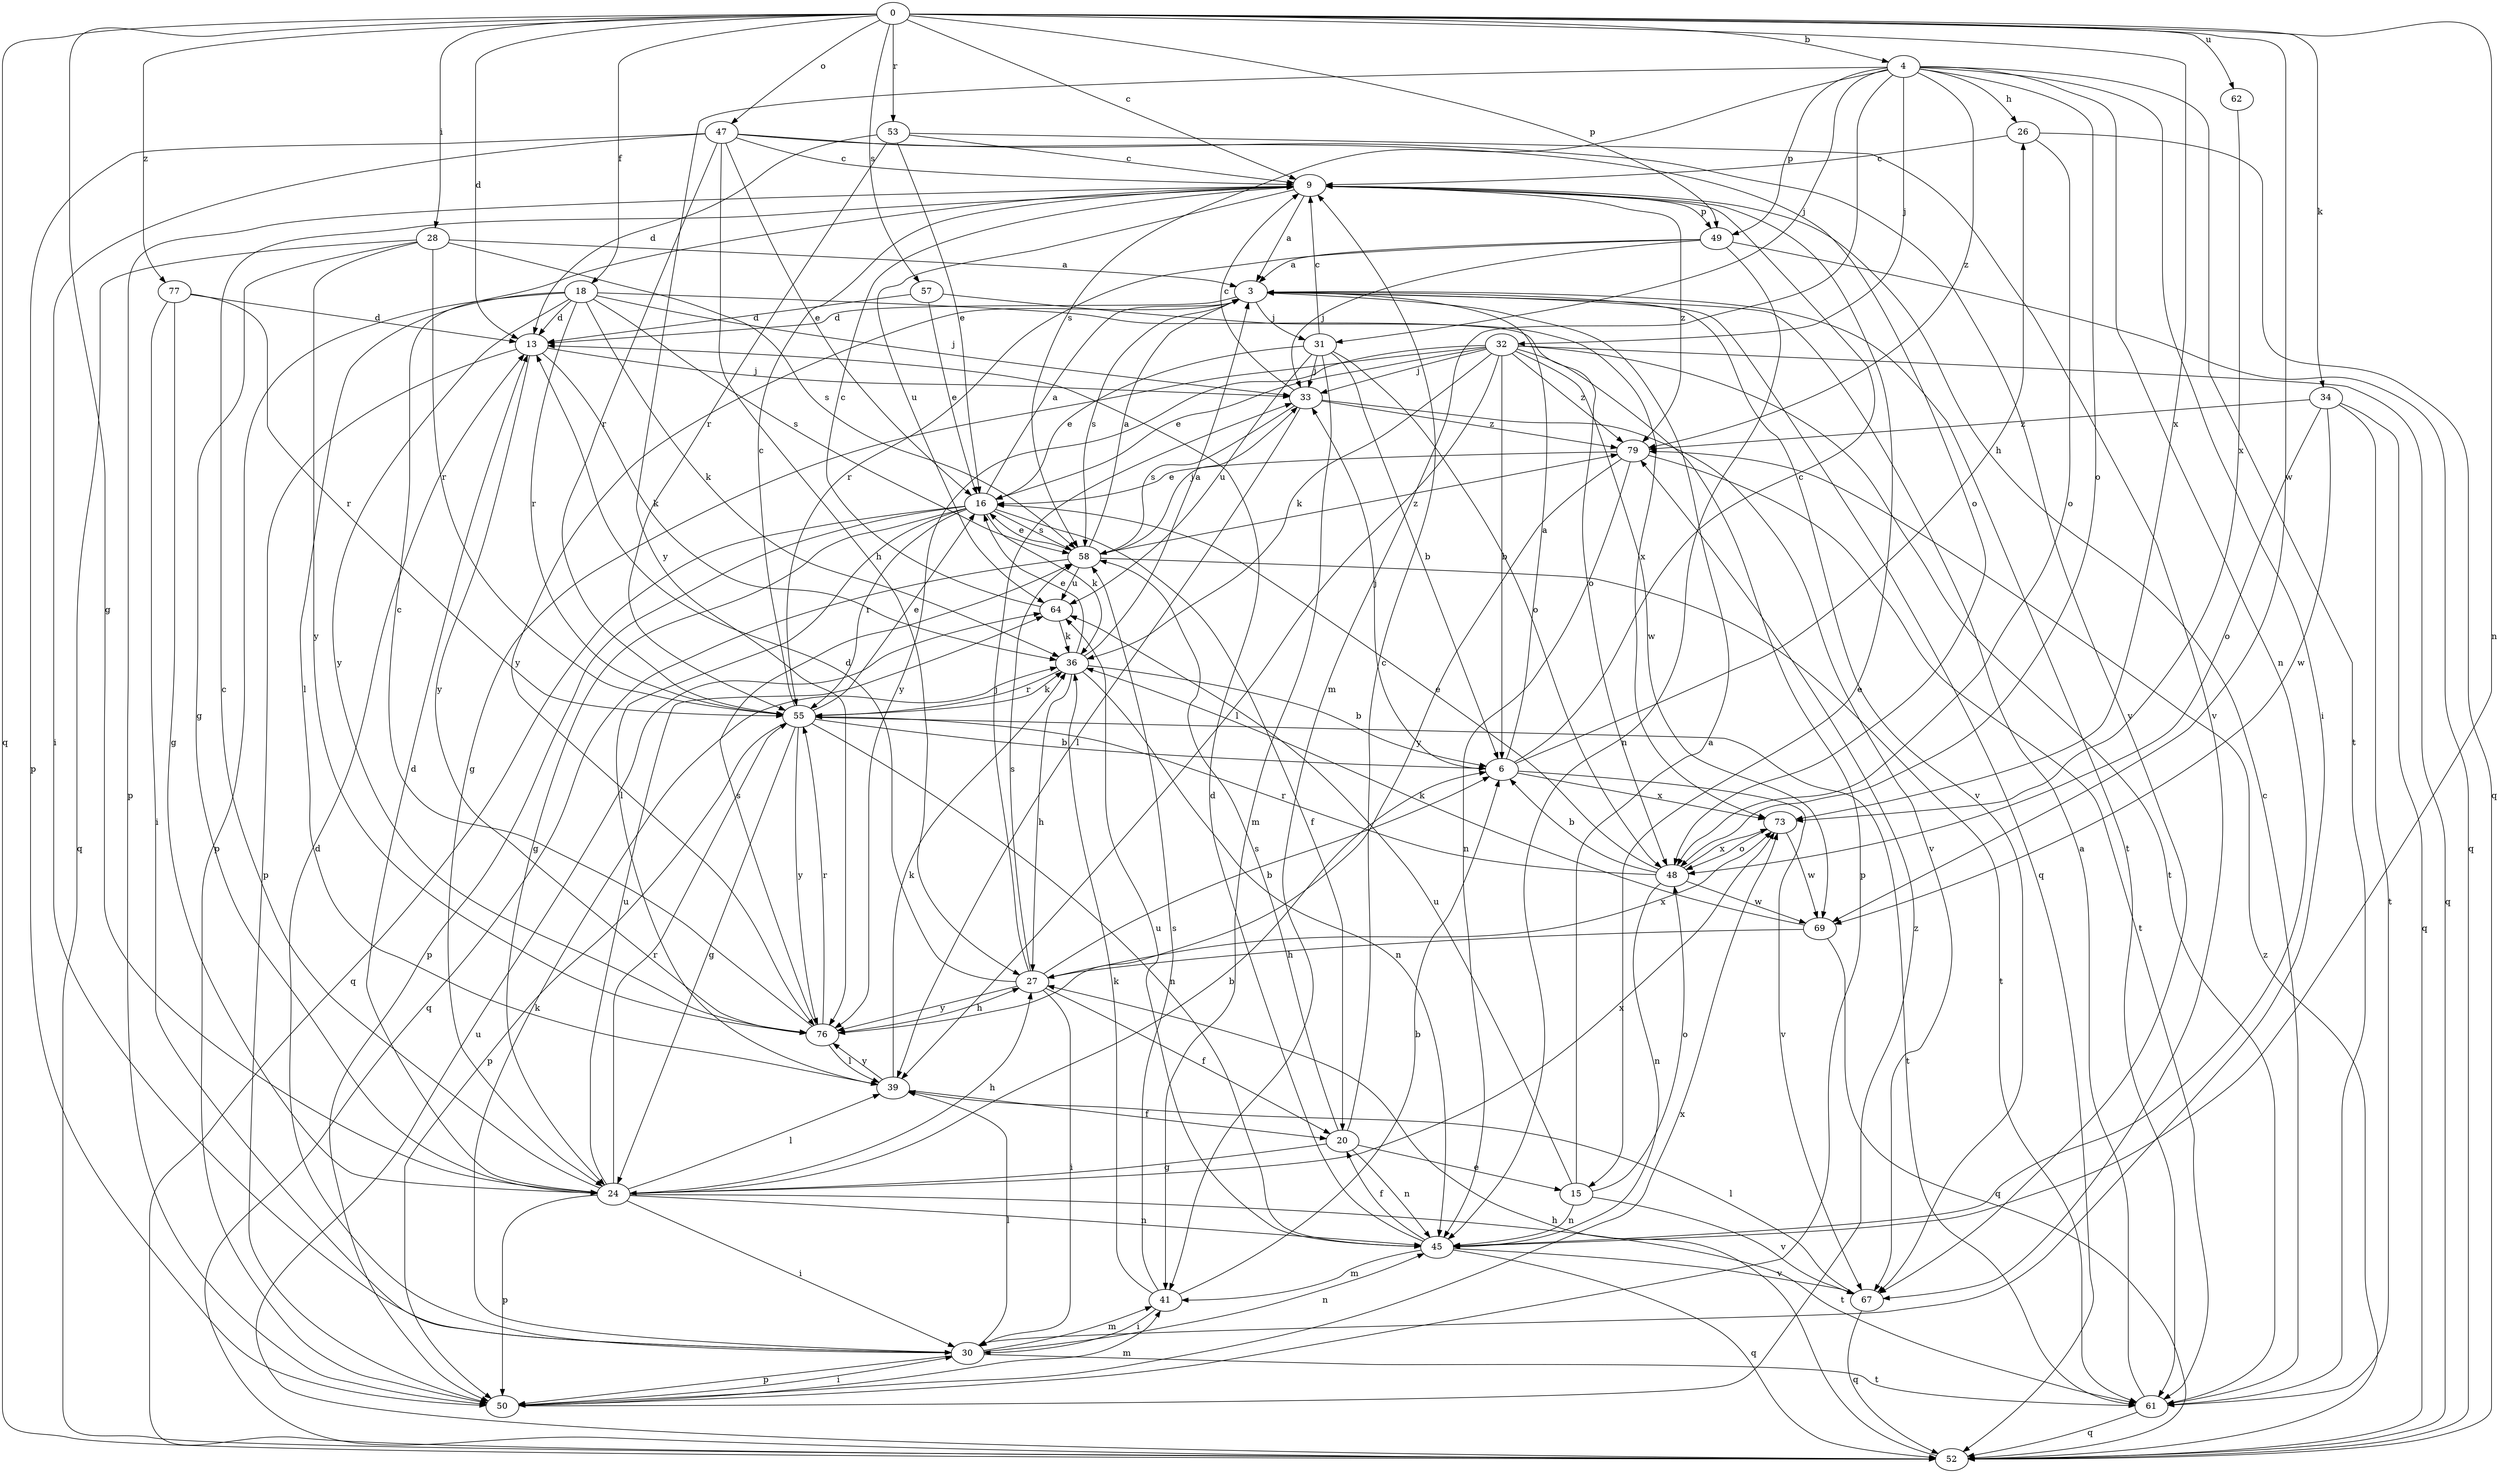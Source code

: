 strict digraph  {
0;
3;
4;
6;
9;
13;
15;
16;
18;
20;
24;
26;
27;
28;
30;
31;
32;
33;
34;
36;
39;
41;
45;
47;
48;
49;
50;
52;
53;
55;
57;
58;
61;
62;
64;
67;
69;
73;
76;
77;
79;
0 -> 4  [label=b];
0 -> 9  [label=c];
0 -> 13  [label=d];
0 -> 18  [label=f];
0 -> 24  [label=g];
0 -> 28  [label=i];
0 -> 34  [label=k];
0 -> 45  [label=n];
0 -> 47  [label=o];
0 -> 49  [label=p];
0 -> 52  [label=q];
0 -> 53  [label=r];
0 -> 57  [label=s];
0 -> 62  [label=u];
0 -> 69  [label=w];
0 -> 73  [label=x];
0 -> 77  [label=z];
3 -> 13  [label=d];
3 -> 31  [label=j];
3 -> 52  [label=q];
3 -> 58  [label=s];
3 -> 61  [label=t];
3 -> 67  [label=v];
3 -> 76  [label=y];
4 -> 26  [label=h];
4 -> 30  [label=i];
4 -> 31  [label=j];
4 -> 32  [label=j];
4 -> 41  [label=m];
4 -> 45  [label=n];
4 -> 48  [label=o];
4 -> 49  [label=p];
4 -> 58  [label=s];
4 -> 61  [label=t];
4 -> 76  [label=y];
4 -> 79  [label=z];
6 -> 3  [label=a];
6 -> 9  [label=c];
6 -> 26  [label=h];
6 -> 33  [label=j];
6 -> 67  [label=v];
6 -> 73  [label=x];
9 -> 3  [label=a];
9 -> 15  [label=e];
9 -> 49  [label=p];
9 -> 50  [label=p];
9 -> 64  [label=u];
9 -> 79  [label=z];
13 -> 33  [label=j];
13 -> 36  [label=k];
13 -> 50  [label=p];
13 -> 76  [label=y];
15 -> 3  [label=a];
15 -> 45  [label=n];
15 -> 48  [label=o];
15 -> 64  [label=u];
15 -> 67  [label=v];
16 -> 3  [label=a];
16 -> 20  [label=f];
16 -> 24  [label=g];
16 -> 36  [label=k];
16 -> 39  [label=l];
16 -> 50  [label=p];
16 -> 52  [label=q];
16 -> 55  [label=r];
16 -> 58  [label=s];
18 -> 13  [label=d];
18 -> 33  [label=j];
18 -> 36  [label=k];
18 -> 39  [label=l];
18 -> 48  [label=o];
18 -> 50  [label=p];
18 -> 55  [label=r];
18 -> 58  [label=s];
18 -> 76  [label=y];
20 -> 9  [label=c];
20 -> 15  [label=e];
20 -> 24  [label=g];
20 -> 45  [label=n];
20 -> 58  [label=s];
24 -> 6  [label=b];
24 -> 9  [label=c];
24 -> 13  [label=d];
24 -> 27  [label=h];
24 -> 30  [label=i];
24 -> 39  [label=l];
24 -> 45  [label=n];
24 -> 50  [label=p];
24 -> 55  [label=r];
24 -> 61  [label=t];
24 -> 64  [label=u];
24 -> 73  [label=x];
26 -> 9  [label=c];
26 -> 48  [label=o];
26 -> 52  [label=q];
27 -> 6  [label=b];
27 -> 13  [label=d];
27 -> 20  [label=f];
27 -> 30  [label=i];
27 -> 33  [label=j];
27 -> 58  [label=s];
27 -> 73  [label=x];
27 -> 76  [label=y];
28 -> 3  [label=a];
28 -> 24  [label=g];
28 -> 52  [label=q];
28 -> 55  [label=r];
28 -> 58  [label=s];
28 -> 76  [label=y];
30 -> 13  [label=d];
30 -> 36  [label=k];
30 -> 39  [label=l];
30 -> 41  [label=m];
30 -> 45  [label=n];
30 -> 50  [label=p];
30 -> 61  [label=t];
31 -> 6  [label=b];
31 -> 9  [label=c];
31 -> 16  [label=e];
31 -> 33  [label=j];
31 -> 41  [label=m];
31 -> 48  [label=o];
31 -> 64  [label=u];
32 -> 6  [label=b];
32 -> 16  [label=e];
32 -> 24  [label=g];
32 -> 33  [label=j];
32 -> 36  [label=k];
32 -> 39  [label=l];
32 -> 50  [label=p];
32 -> 52  [label=q];
32 -> 61  [label=t];
32 -> 69  [label=w];
32 -> 76  [label=y];
32 -> 79  [label=z];
33 -> 9  [label=c];
33 -> 39  [label=l];
33 -> 58  [label=s];
33 -> 67  [label=v];
33 -> 79  [label=z];
34 -> 48  [label=o];
34 -> 52  [label=q];
34 -> 61  [label=t];
34 -> 69  [label=w];
34 -> 79  [label=z];
36 -> 3  [label=a];
36 -> 6  [label=b];
36 -> 16  [label=e];
36 -> 27  [label=h];
36 -> 45  [label=n];
36 -> 55  [label=r];
39 -> 20  [label=f];
39 -> 36  [label=k];
39 -> 76  [label=y];
41 -> 6  [label=b];
41 -> 30  [label=i];
41 -> 36  [label=k];
41 -> 58  [label=s];
45 -> 13  [label=d];
45 -> 20  [label=f];
45 -> 41  [label=m];
45 -> 52  [label=q];
45 -> 64  [label=u];
45 -> 67  [label=v];
47 -> 9  [label=c];
47 -> 16  [label=e];
47 -> 27  [label=h];
47 -> 30  [label=i];
47 -> 48  [label=o];
47 -> 50  [label=p];
47 -> 55  [label=r];
47 -> 67  [label=v];
48 -> 6  [label=b];
48 -> 16  [label=e];
48 -> 45  [label=n];
48 -> 55  [label=r];
48 -> 69  [label=w];
48 -> 73  [label=x];
49 -> 3  [label=a];
49 -> 33  [label=j];
49 -> 45  [label=n];
49 -> 52  [label=q];
49 -> 55  [label=r];
50 -> 30  [label=i];
50 -> 41  [label=m];
50 -> 73  [label=x];
50 -> 79  [label=z];
52 -> 27  [label=h];
52 -> 64  [label=u];
52 -> 79  [label=z];
53 -> 9  [label=c];
53 -> 13  [label=d];
53 -> 16  [label=e];
53 -> 55  [label=r];
53 -> 67  [label=v];
55 -> 6  [label=b];
55 -> 9  [label=c];
55 -> 16  [label=e];
55 -> 24  [label=g];
55 -> 36  [label=k];
55 -> 45  [label=n];
55 -> 50  [label=p];
55 -> 61  [label=t];
55 -> 76  [label=y];
57 -> 13  [label=d];
57 -> 16  [label=e];
57 -> 73  [label=x];
58 -> 3  [label=a];
58 -> 16  [label=e];
58 -> 33  [label=j];
58 -> 52  [label=q];
58 -> 61  [label=t];
58 -> 64  [label=u];
58 -> 79  [label=z];
61 -> 3  [label=a];
61 -> 9  [label=c];
61 -> 52  [label=q];
62 -> 73  [label=x];
64 -> 9  [label=c];
64 -> 36  [label=k];
67 -> 39  [label=l];
67 -> 52  [label=q];
69 -> 27  [label=h];
69 -> 36  [label=k];
69 -> 52  [label=q];
73 -> 48  [label=o];
73 -> 69  [label=w];
76 -> 9  [label=c];
76 -> 27  [label=h];
76 -> 39  [label=l];
76 -> 55  [label=r];
76 -> 58  [label=s];
77 -> 13  [label=d];
77 -> 24  [label=g];
77 -> 30  [label=i];
77 -> 55  [label=r];
79 -> 16  [label=e];
79 -> 45  [label=n];
79 -> 61  [label=t];
79 -> 76  [label=y];
}

